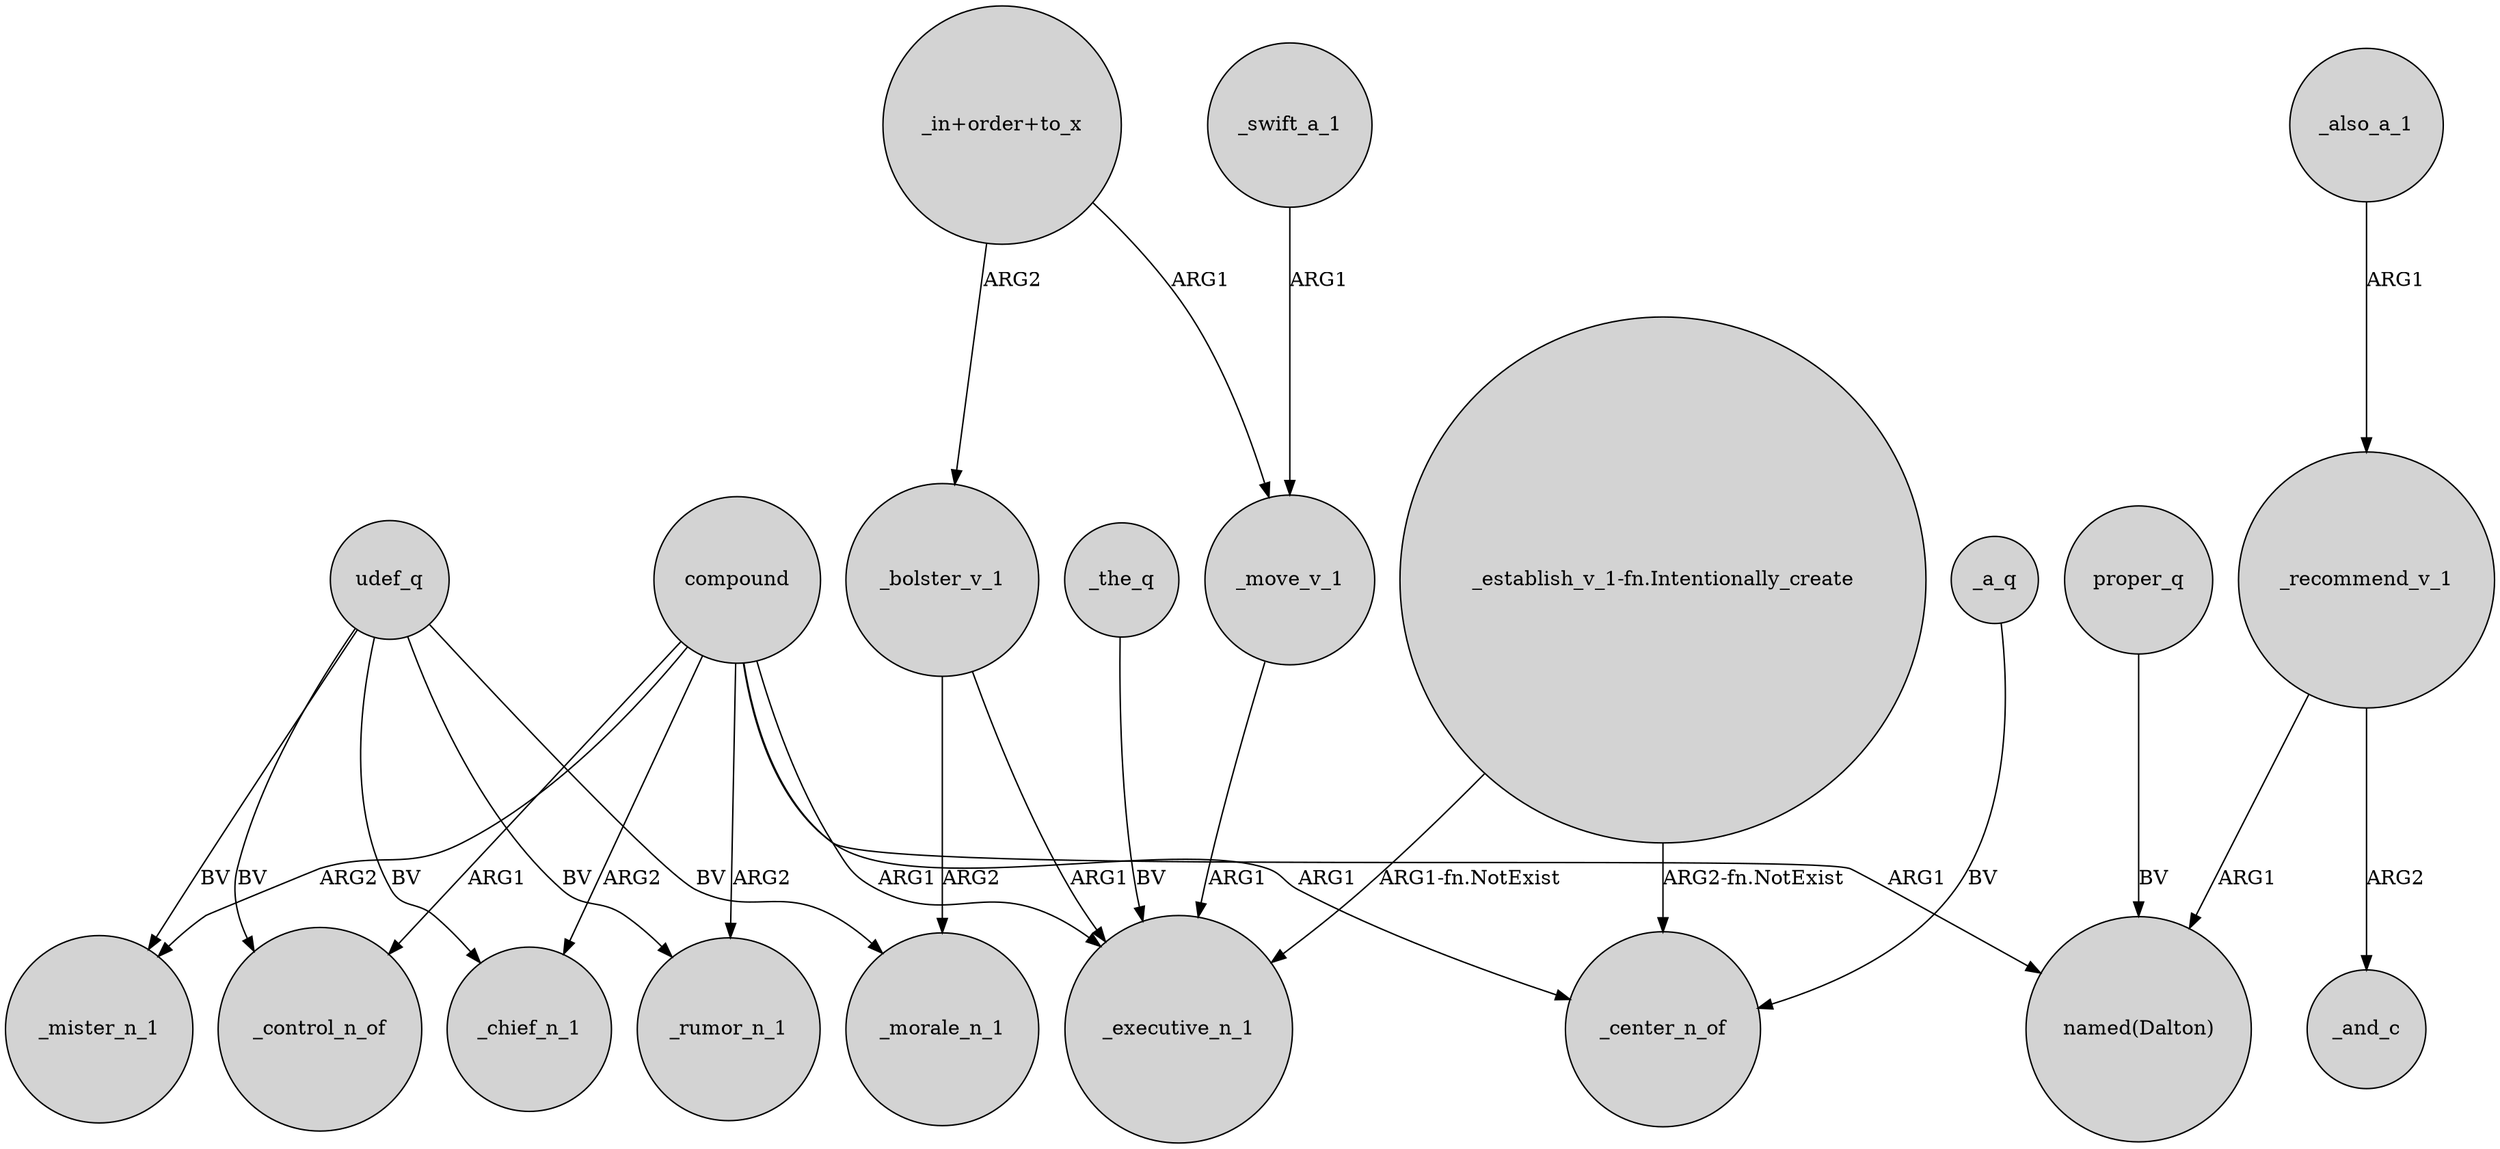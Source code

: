 digraph {
	node [shape=circle style=filled]
	_move_v_1 -> _executive_n_1 [label=ARG1]
	udef_q -> _morale_n_1 [label=BV]
	_also_a_1 -> _recommend_v_1 [label=ARG1]
	_the_q -> _executive_n_1 [label=BV]
	udef_q -> _control_n_of [label=BV]
	compound -> _mister_n_1 [label=ARG2]
	_a_q -> _center_n_of [label=BV]
	udef_q -> _rumor_n_1 [label=BV]
	compound -> _executive_n_1 [label=ARG1]
	udef_q -> _mister_n_1 [label=BV]
	"_establish_v_1-fn.Intentionally_create" -> _center_n_of [label="ARG2-fn.NotExist"]
	compound -> _chief_n_1 [label=ARG2]
	proper_q -> "named(Dalton)" [label=BV]
	"_in+order+to_x" -> _move_v_1 [label=ARG1]
	_bolster_v_1 -> _morale_n_1 [label=ARG2]
	udef_q -> _chief_n_1 [label=BV]
	compound -> _control_n_of [label=ARG1]
	"_establish_v_1-fn.Intentionally_create" -> _executive_n_1 [label="ARG1-fn.NotExist"]
	compound -> "named(Dalton)" [label=ARG1]
	_recommend_v_1 -> _and_c [label=ARG2]
	compound -> _center_n_of [label=ARG1]
	_swift_a_1 -> _move_v_1 [label=ARG1]
	"_in+order+to_x" -> _bolster_v_1 [label=ARG2]
	compound -> _rumor_n_1 [label=ARG2]
	_recommend_v_1 -> "named(Dalton)" [label=ARG1]
	_bolster_v_1 -> _executive_n_1 [label=ARG1]
}
